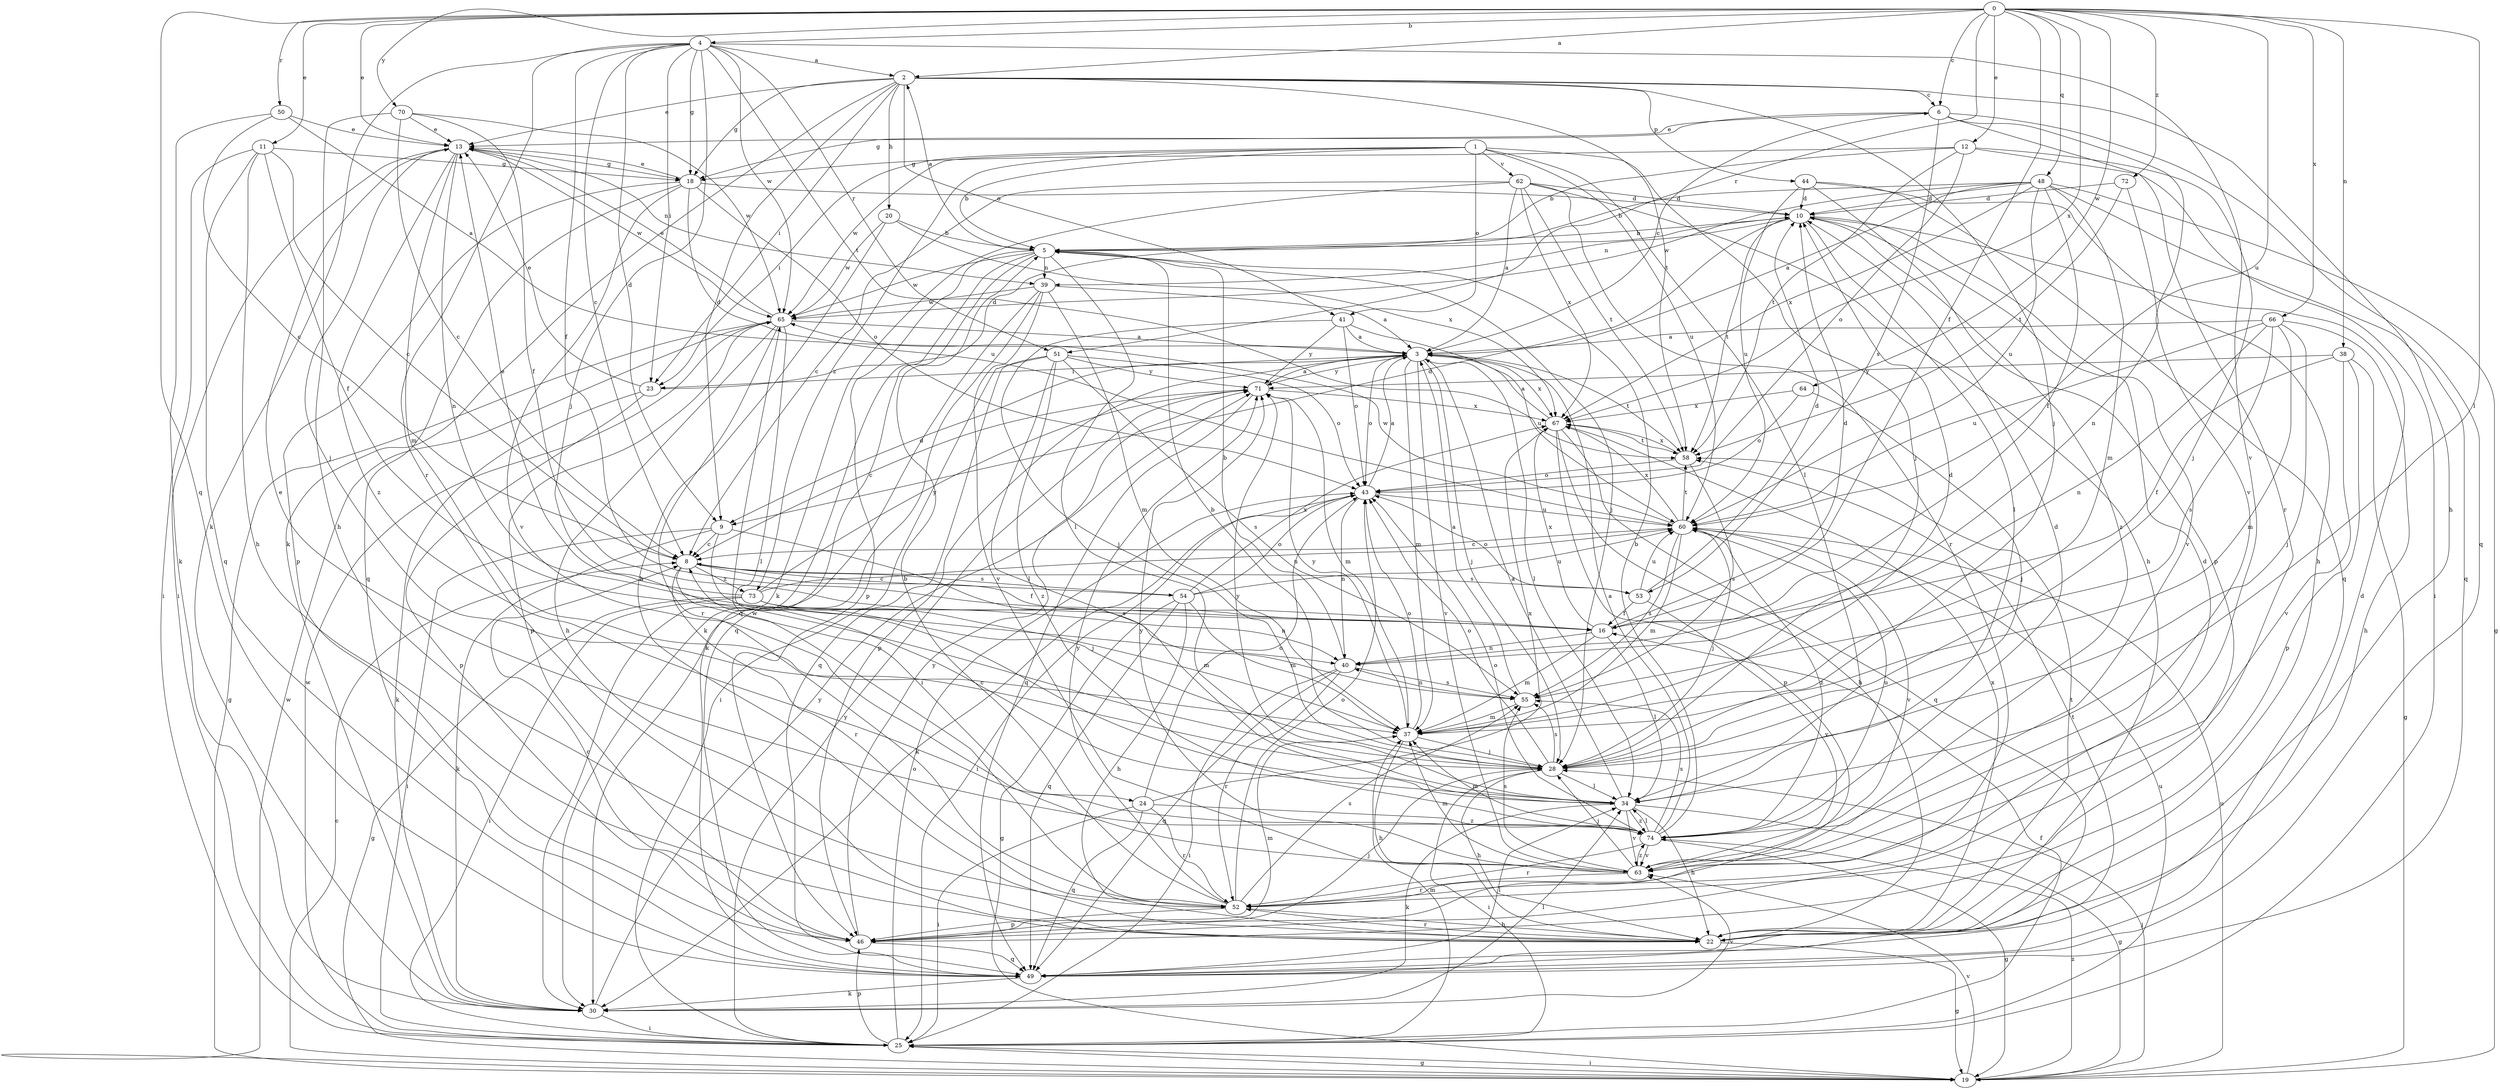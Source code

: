 strict digraph  {
0;
1;
2;
3;
4;
5;
6;
8;
9;
10;
11;
12;
13;
16;
18;
19;
20;
22;
23;
24;
25;
28;
30;
34;
37;
38;
39;
40;
41;
43;
44;
46;
48;
49;
50;
51;
52;
53;
54;
55;
58;
60;
62;
63;
64;
65;
66;
67;
70;
71;
72;
73;
74;
0 -> 2  [label=a];
0 -> 4  [label=b];
0 -> 6  [label=c];
0 -> 11  [label=e];
0 -> 12  [label=e];
0 -> 13  [label=e];
0 -> 16  [label=f];
0 -> 34  [label=l];
0 -> 38  [label=n];
0 -> 48  [label=q];
0 -> 49  [label=q];
0 -> 50  [label=r];
0 -> 51  [label=r];
0 -> 60  [label=u];
0 -> 64  [label=w];
0 -> 66  [label=x];
0 -> 67  [label=x];
0 -> 70  [label=y];
0 -> 72  [label=z];
1 -> 5  [label=b];
1 -> 23  [label=i];
1 -> 28  [label=j];
1 -> 34  [label=l];
1 -> 41  [label=o];
1 -> 60  [label=u];
1 -> 62  [label=v];
1 -> 65  [label=w];
1 -> 73  [label=z];
2 -> 6  [label=c];
2 -> 9  [label=d];
2 -> 13  [label=e];
2 -> 18  [label=g];
2 -> 20  [label=h];
2 -> 22  [label=h];
2 -> 23  [label=i];
2 -> 28  [label=j];
2 -> 30  [label=k];
2 -> 41  [label=o];
2 -> 44  [label=p];
2 -> 58  [label=t];
3 -> 6  [label=c];
3 -> 9  [label=d];
3 -> 23  [label=i];
3 -> 28  [label=j];
3 -> 34  [label=l];
3 -> 37  [label=m];
3 -> 43  [label=o];
3 -> 46  [label=p];
3 -> 58  [label=t];
3 -> 63  [label=v];
3 -> 67  [label=x];
3 -> 71  [label=y];
4 -> 2  [label=a];
4 -> 8  [label=c];
4 -> 9  [label=d];
4 -> 16  [label=f];
4 -> 18  [label=g];
4 -> 23  [label=i];
4 -> 28  [label=j];
4 -> 30  [label=k];
4 -> 51  [label=r];
4 -> 52  [label=r];
4 -> 58  [label=t];
4 -> 63  [label=v];
4 -> 65  [label=w];
5 -> 2  [label=a];
5 -> 28  [label=j];
5 -> 30  [label=k];
5 -> 34  [label=l];
5 -> 39  [label=n];
5 -> 46  [label=p];
5 -> 49  [label=q];
5 -> 65  [label=w];
6 -> 13  [label=e];
6 -> 18  [label=g];
6 -> 49  [label=q];
6 -> 52  [label=r];
6 -> 53  [label=s];
6 -> 63  [label=v];
8 -> 16  [label=f];
8 -> 24  [label=i];
8 -> 52  [label=r];
8 -> 53  [label=s];
8 -> 54  [label=s];
8 -> 73  [label=z];
9 -> 8  [label=c];
9 -> 25  [label=i];
9 -> 28  [label=j];
9 -> 30  [label=k];
9 -> 55  [label=s];
10 -> 5  [label=b];
10 -> 9  [label=d];
10 -> 34  [label=l];
10 -> 39  [label=n];
10 -> 58  [label=t];
10 -> 63  [label=v];
10 -> 74  [label=z];
11 -> 8  [label=c];
11 -> 16  [label=f];
11 -> 18  [label=g];
11 -> 22  [label=h];
11 -> 25  [label=i];
11 -> 49  [label=q];
12 -> 5  [label=b];
12 -> 18  [label=g];
12 -> 25  [label=i];
12 -> 28  [label=j];
12 -> 43  [label=o];
12 -> 58  [label=t];
13 -> 18  [label=g];
13 -> 25  [label=i];
13 -> 28  [label=j];
13 -> 37  [label=m];
13 -> 39  [label=n];
13 -> 40  [label=n];
13 -> 65  [label=w];
13 -> 74  [label=z];
16 -> 10  [label=d];
16 -> 34  [label=l];
16 -> 37  [label=m];
16 -> 40  [label=n];
16 -> 67  [label=x];
18 -> 10  [label=d];
18 -> 13  [label=e];
18 -> 43  [label=o];
18 -> 46  [label=p];
18 -> 49  [label=q];
18 -> 60  [label=u];
18 -> 63  [label=v];
19 -> 8  [label=c];
19 -> 25  [label=i];
19 -> 28  [label=j];
19 -> 60  [label=u];
19 -> 63  [label=v];
19 -> 65  [label=w];
19 -> 74  [label=z];
20 -> 5  [label=b];
20 -> 22  [label=h];
20 -> 65  [label=w];
20 -> 67  [label=x];
22 -> 19  [label=g];
22 -> 52  [label=r];
22 -> 58  [label=t];
22 -> 67  [label=x];
23 -> 10  [label=d];
23 -> 13  [label=e];
23 -> 30  [label=k];
23 -> 46  [label=p];
24 -> 25  [label=i];
24 -> 43  [label=o];
24 -> 49  [label=q];
24 -> 52  [label=r];
24 -> 67  [label=x];
24 -> 74  [label=z];
25 -> 16  [label=f];
25 -> 19  [label=g];
25 -> 37  [label=m];
25 -> 43  [label=o];
25 -> 46  [label=p];
25 -> 60  [label=u];
25 -> 65  [label=w];
25 -> 71  [label=y];
28 -> 5  [label=b];
28 -> 22  [label=h];
28 -> 25  [label=i];
28 -> 34  [label=l];
28 -> 43  [label=o];
28 -> 55  [label=s];
30 -> 25  [label=i];
30 -> 34  [label=l];
30 -> 63  [label=v];
30 -> 71  [label=y];
34 -> 3  [label=a];
34 -> 8  [label=c];
34 -> 19  [label=g];
34 -> 22  [label=h];
34 -> 30  [label=k];
34 -> 63  [label=v];
34 -> 71  [label=y];
34 -> 74  [label=z];
37 -> 10  [label=d];
37 -> 22  [label=h];
37 -> 28  [label=j];
37 -> 43  [label=o];
37 -> 71  [label=y];
38 -> 16  [label=f];
38 -> 19  [label=g];
38 -> 46  [label=p];
38 -> 63  [label=v];
38 -> 71  [label=y];
39 -> 3  [label=a];
39 -> 30  [label=k];
39 -> 37  [label=m];
39 -> 49  [label=q];
39 -> 63  [label=v];
39 -> 65  [label=w];
40 -> 5  [label=b];
40 -> 25  [label=i];
40 -> 49  [label=q];
40 -> 52  [label=r];
40 -> 55  [label=s];
41 -> 3  [label=a];
41 -> 28  [label=j];
41 -> 43  [label=o];
41 -> 60  [label=u];
41 -> 71  [label=y];
43 -> 3  [label=a];
43 -> 25  [label=i];
43 -> 30  [label=k];
43 -> 40  [label=n];
43 -> 60  [label=u];
44 -> 10  [label=d];
44 -> 22  [label=h];
44 -> 46  [label=p];
44 -> 49  [label=q];
44 -> 60  [label=u];
46 -> 8  [label=c];
46 -> 28  [label=j];
46 -> 37  [label=m];
46 -> 49  [label=q];
46 -> 71  [label=y];
48 -> 3  [label=a];
48 -> 5  [label=b];
48 -> 10  [label=d];
48 -> 16  [label=f];
48 -> 19  [label=g];
48 -> 37  [label=m];
48 -> 49  [label=q];
48 -> 60  [label=u];
48 -> 65  [label=w];
48 -> 67  [label=x];
49 -> 10  [label=d];
49 -> 30  [label=k];
49 -> 34  [label=l];
49 -> 58  [label=t];
50 -> 3  [label=a];
50 -> 8  [label=c];
50 -> 13  [label=e];
50 -> 30  [label=k];
51 -> 25  [label=i];
51 -> 34  [label=l];
51 -> 43  [label=o];
51 -> 49  [label=q];
51 -> 55  [label=s];
51 -> 71  [label=y];
51 -> 74  [label=z];
52 -> 5  [label=b];
52 -> 10  [label=d];
52 -> 22  [label=h];
52 -> 43  [label=o];
52 -> 46  [label=p];
52 -> 55  [label=s];
52 -> 65  [label=w];
52 -> 71  [label=y];
53 -> 10  [label=d];
53 -> 16  [label=f];
53 -> 43  [label=o];
53 -> 60  [label=u];
53 -> 63  [label=v];
54 -> 8  [label=c];
54 -> 19  [label=g];
54 -> 22  [label=h];
54 -> 37  [label=m];
54 -> 43  [label=o];
54 -> 49  [label=q];
54 -> 60  [label=u];
54 -> 67  [label=x];
55 -> 3  [label=a];
55 -> 37  [label=m];
55 -> 40  [label=n];
58 -> 43  [label=o];
58 -> 55  [label=s];
58 -> 67  [label=x];
60 -> 8  [label=c];
60 -> 28  [label=j];
60 -> 37  [label=m];
60 -> 55  [label=s];
60 -> 58  [label=t];
60 -> 63  [label=v];
60 -> 65  [label=w];
60 -> 67  [label=x];
60 -> 74  [label=z];
62 -> 3  [label=a];
62 -> 8  [label=c];
62 -> 10  [label=d];
62 -> 22  [label=h];
62 -> 30  [label=k];
62 -> 52  [label=r];
62 -> 58  [label=t];
62 -> 67  [label=x];
63 -> 28  [label=j];
63 -> 37  [label=m];
63 -> 52  [label=r];
63 -> 55  [label=s];
63 -> 71  [label=y];
63 -> 74  [label=z];
64 -> 28  [label=j];
64 -> 43  [label=o];
64 -> 67  [label=x];
65 -> 3  [label=a];
65 -> 13  [label=e];
65 -> 19  [label=g];
65 -> 22  [label=h];
65 -> 34  [label=l];
65 -> 46  [label=p];
65 -> 52  [label=r];
66 -> 3  [label=a];
66 -> 22  [label=h];
66 -> 28  [label=j];
66 -> 37  [label=m];
66 -> 40  [label=n];
66 -> 55  [label=s];
66 -> 60  [label=u];
67 -> 3  [label=a];
67 -> 22  [label=h];
67 -> 46  [label=p];
67 -> 49  [label=q];
67 -> 58  [label=t];
70 -> 8  [label=c];
70 -> 13  [label=e];
70 -> 16  [label=f];
70 -> 22  [label=h];
70 -> 65  [label=w];
71 -> 3  [label=a];
71 -> 8  [label=c];
71 -> 37  [label=m];
71 -> 49  [label=q];
71 -> 67  [label=x];
72 -> 10  [label=d];
72 -> 40  [label=n];
72 -> 58  [label=t];
73 -> 13  [label=e];
73 -> 19  [label=g];
73 -> 25  [label=i];
73 -> 37  [label=m];
73 -> 40  [label=n];
73 -> 60  [label=u];
73 -> 71  [label=y];
74 -> 3  [label=a];
74 -> 5  [label=b];
74 -> 10  [label=d];
74 -> 13  [label=e];
74 -> 19  [label=g];
74 -> 34  [label=l];
74 -> 37  [label=m];
74 -> 43  [label=o];
74 -> 52  [label=r];
74 -> 55  [label=s];
74 -> 60  [label=u];
74 -> 63  [label=v];
}
